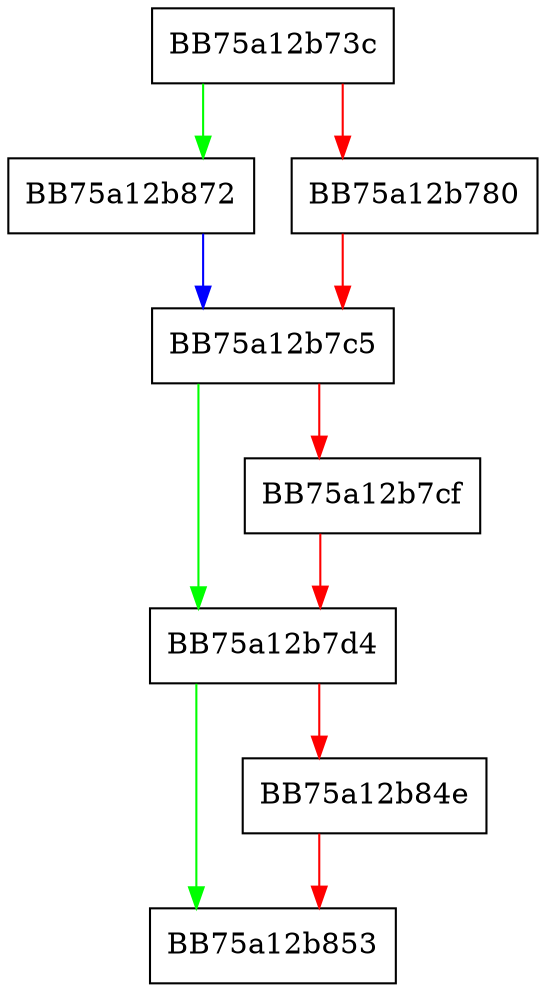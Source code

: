 digraph do_assign {
  node [shape="box"];
  graph [splines=ortho];
  BB75a12b73c -> BB75a12b872 [color="green"];
  BB75a12b73c -> BB75a12b780 [color="red"];
  BB75a12b780 -> BB75a12b7c5 [color="red"];
  BB75a12b7c5 -> BB75a12b7d4 [color="green"];
  BB75a12b7c5 -> BB75a12b7cf [color="red"];
  BB75a12b7cf -> BB75a12b7d4 [color="red"];
  BB75a12b7d4 -> BB75a12b853 [color="green"];
  BB75a12b7d4 -> BB75a12b84e [color="red"];
  BB75a12b84e -> BB75a12b853 [color="red"];
  BB75a12b872 -> BB75a12b7c5 [color="blue"];
}